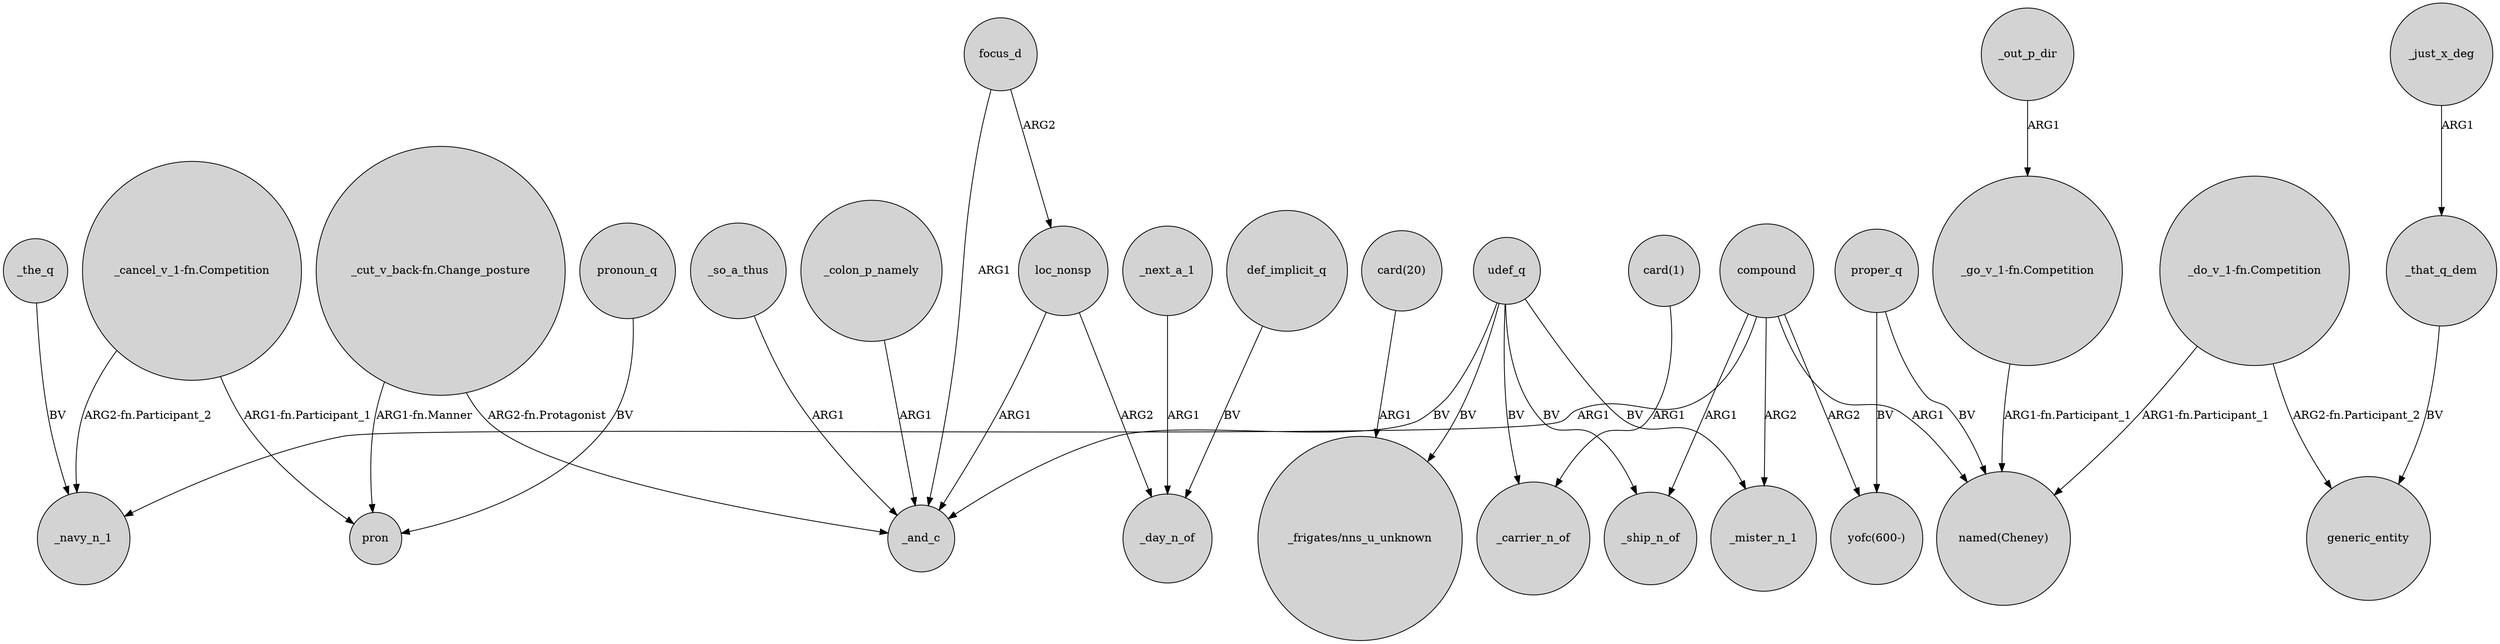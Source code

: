 digraph {
	node [shape=circle style=filled]
	"_cancel_v_1-fn.Competition" -> _navy_n_1 [label="ARG2-fn.Participant_2"]
	compound -> _mister_n_1 [label=ARG2]
	"_cancel_v_1-fn.Competition" -> pron [label="ARG1-fn.Participant_1"]
	_out_p_dir -> "_go_v_1-fn.Competition" [label=ARG1]
	proper_q -> "named(Cheney)" [label=BV]
	loc_nonsp -> _and_c [label=ARG1]
	udef_q -> "_frigates/nns_u_unknown" [label=BV]
	udef_q -> _carrier_n_of [label=BV]
	"_cut_v_back-fn.Change_posture" -> _and_c [label="ARG2-fn.Protagonist"]
	_the_q -> _navy_n_1 [label=BV]
	focus_d -> loc_nonsp [label=ARG2]
	"card(1)" -> _carrier_n_of [label=ARG1]
	udef_q -> _mister_n_1 [label=BV]
	_so_a_thus -> _and_c [label=ARG1]
	compound -> _ship_n_of [label=ARG1]
	udef_q -> _and_c [label=BV]
	"card(20)" -> "_frigates/nns_u_unknown" [label=ARG1]
	pronoun_q -> pron [label=BV]
	"_cut_v_back-fn.Change_posture" -> pron [label="ARG1-fn.Manner"]
	udef_q -> _ship_n_of [label=BV]
	"_go_v_1-fn.Competition" -> "named(Cheney)" [label="ARG1-fn.Participant_1"]
	compound -> "named(Cheney)" [label=ARG1]
	"_do_v_1-fn.Competition" -> "named(Cheney)" [label="ARG1-fn.Participant_1"]
	focus_d -> _and_c [label=ARG1]
	def_implicit_q -> _day_n_of [label=BV]
	compound -> "yofc(600-)" [label=ARG2]
	_next_a_1 -> _day_n_of [label=ARG1]
	"_do_v_1-fn.Competition" -> generic_entity [label="ARG2-fn.Participant_2"]
	_that_q_dem -> generic_entity [label=BV]
	compound -> _navy_n_1 [label=ARG1]
	loc_nonsp -> _day_n_of [label=ARG2]
	_colon_p_namely -> _and_c [label=ARG1]
	_just_x_deg -> _that_q_dem [label=ARG1]
	proper_q -> "yofc(600-)" [label=BV]
}
